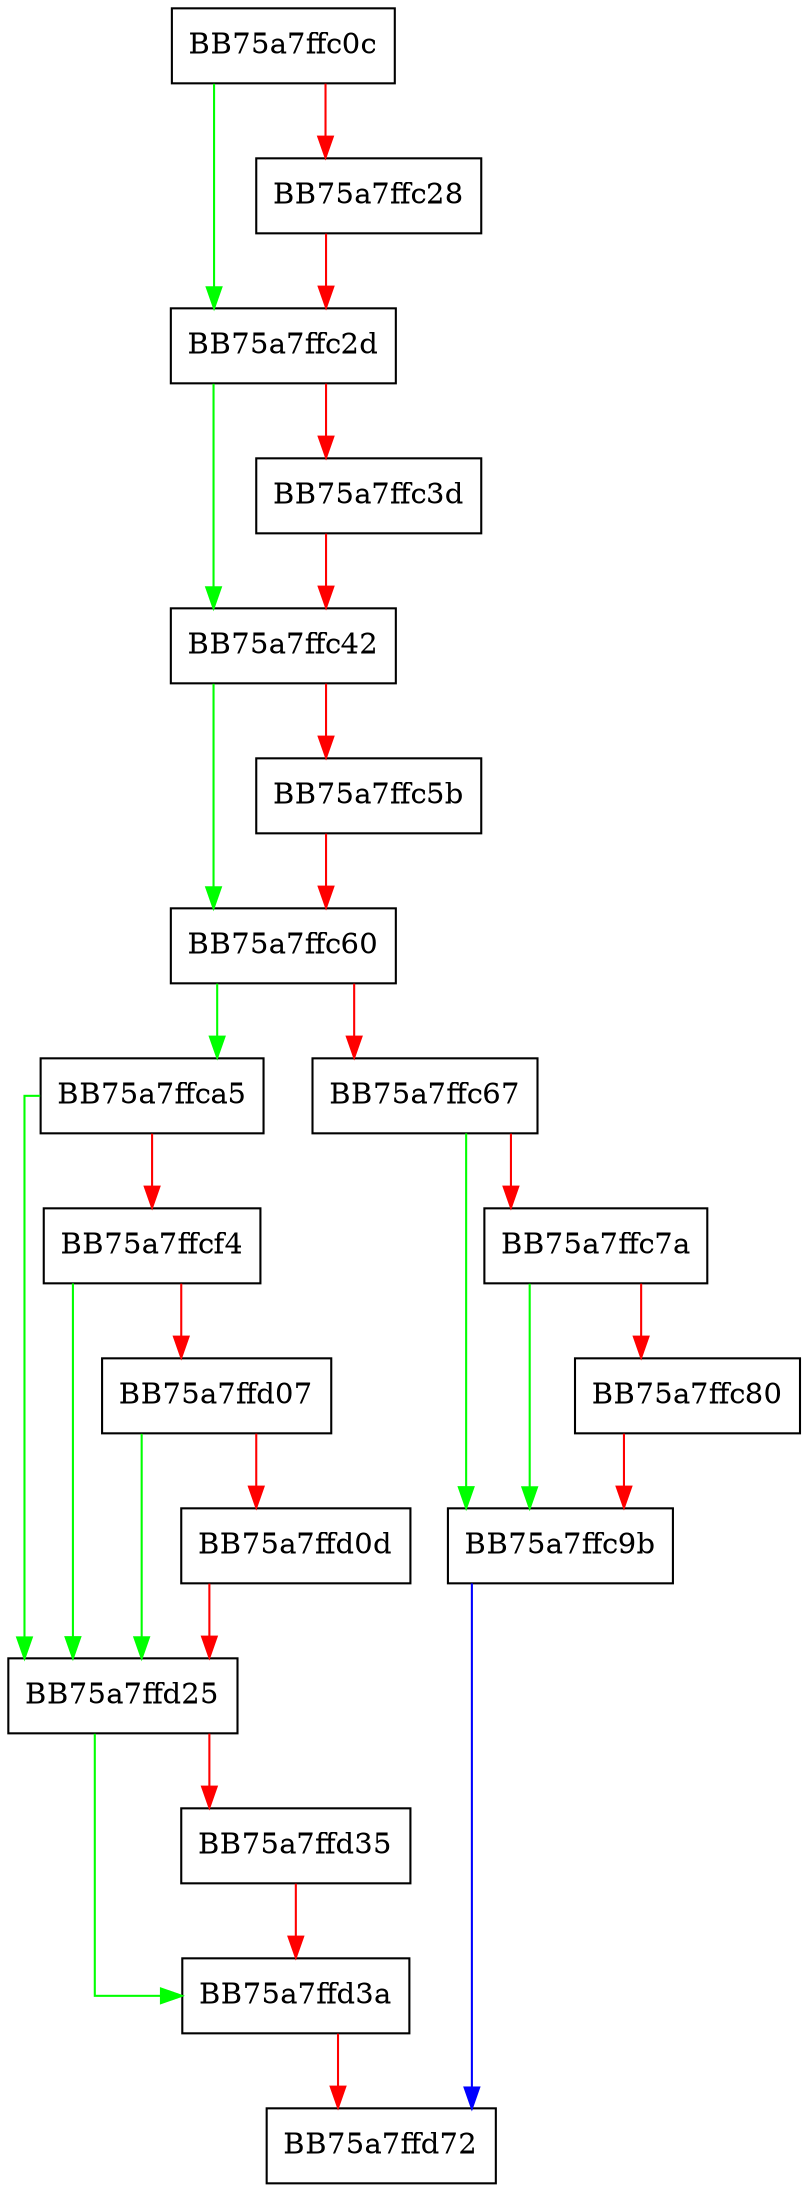 digraph Rollback {
  node [shape="box"];
  graph [splines=ortho];
  BB75a7ffc0c -> BB75a7ffc2d [color="green"];
  BB75a7ffc0c -> BB75a7ffc28 [color="red"];
  BB75a7ffc28 -> BB75a7ffc2d [color="red"];
  BB75a7ffc2d -> BB75a7ffc42 [color="green"];
  BB75a7ffc2d -> BB75a7ffc3d [color="red"];
  BB75a7ffc3d -> BB75a7ffc42 [color="red"];
  BB75a7ffc42 -> BB75a7ffc60 [color="green"];
  BB75a7ffc42 -> BB75a7ffc5b [color="red"];
  BB75a7ffc5b -> BB75a7ffc60 [color="red"];
  BB75a7ffc60 -> BB75a7ffca5 [color="green"];
  BB75a7ffc60 -> BB75a7ffc67 [color="red"];
  BB75a7ffc67 -> BB75a7ffc9b [color="green"];
  BB75a7ffc67 -> BB75a7ffc7a [color="red"];
  BB75a7ffc7a -> BB75a7ffc9b [color="green"];
  BB75a7ffc7a -> BB75a7ffc80 [color="red"];
  BB75a7ffc80 -> BB75a7ffc9b [color="red"];
  BB75a7ffc9b -> BB75a7ffd72 [color="blue"];
  BB75a7ffca5 -> BB75a7ffd25 [color="green"];
  BB75a7ffca5 -> BB75a7ffcf4 [color="red"];
  BB75a7ffcf4 -> BB75a7ffd25 [color="green"];
  BB75a7ffcf4 -> BB75a7ffd07 [color="red"];
  BB75a7ffd07 -> BB75a7ffd25 [color="green"];
  BB75a7ffd07 -> BB75a7ffd0d [color="red"];
  BB75a7ffd0d -> BB75a7ffd25 [color="red"];
  BB75a7ffd25 -> BB75a7ffd3a [color="green"];
  BB75a7ffd25 -> BB75a7ffd35 [color="red"];
  BB75a7ffd35 -> BB75a7ffd3a [color="red"];
  BB75a7ffd3a -> BB75a7ffd72 [color="red"];
}